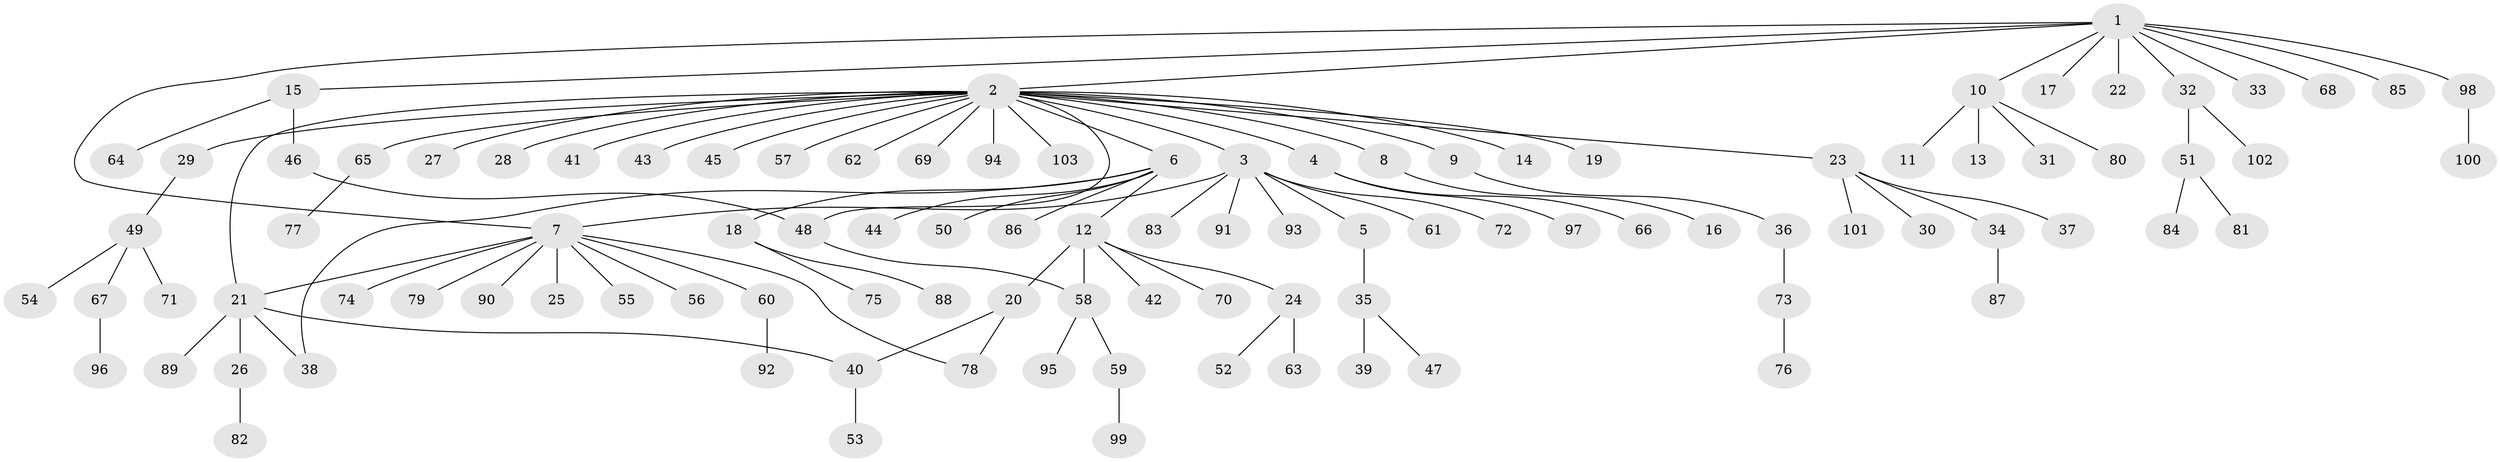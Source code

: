 // Generated by graph-tools (version 1.1) at 2025/47/03/09/25 04:47:08]
// undirected, 103 vertices, 109 edges
graph export_dot {
graph [start="1"]
  node [color=gray90,style=filled];
  1;
  2;
  3;
  4;
  5;
  6;
  7;
  8;
  9;
  10;
  11;
  12;
  13;
  14;
  15;
  16;
  17;
  18;
  19;
  20;
  21;
  22;
  23;
  24;
  25;
  26;
  27;
  28;
  29;
  30;
  31;
  32;
  33;
  34;
  35;
  36;
  37;
  38;
  39;
  40;
  41;
  42;
  43;
  44;
  45;
  46;
  47;
  48;
  49;
  50;
  51;
  52;
  53;
  54;
  55;
  56;
  57;
  58;
  59;
  60;
  61;
  62;
  63;
  64;
  65;
  66;
  67;
  68;
  69;
  70;
  71;
  72;
  73;
  74;
  75;
  76;
  77;
  78;
  79;
  80;
  81;
  82;
  83;
  84;
  85;
  86;
  87;
  88;
  89;
  90;
  91;
  92;
  93;
  94;
  95;
  96;
  97;
  98;
  99;
  100;
  101;
  102;
  103;
  1 -- 2;
  1 -- 7;
  1 -- 10;
  1 -- 15;
  1 -- 17;
  1 -- 22;
  1 -- 32;
  1 -- 33;
  1 -- 68;
  1 -- 85;
  1 -- 98;
  2 -- 3;
  2 -- 4;
  2 -- 6;
  2 -- 8;
  2 -- 9;
  2 -- 14;
  2 -- 19;
  2 -- 21;
  2 -- 23;
  2 -- 27;
  2 -- 28;
  2 -- 29;
  2 -- 41;
  2 -- 43;
  2 -- 45;
  2 -- 48;
  2 -- 57;
  2 -- 62;
  2 -- 65;
  2 -- 69;
  2 -- 94;
  2 -- 103;
  3 -- 5;
  3 -- 7;
  3 -- 61;
  3 -- 72;
  3 -- 83;
  3 -- 91;
  3 -- 93;
  4 -- 66;
  4 -- 97;
  5 -- 35;
  6 -- 12;
  6 -- 18;
  6 -- 38;
  6 -- 44;
  6 -- 50;
  6 -- 86;
  7 -- 21;
  7 -- 25;
  7 -- 55;
  7 -- 56;
  7 -- 60;
  7 -- 74;
  7 -- 78;
  7 -- 79;
  7 -- 90;
  8 -- 16;
  9 -- 36;
  10 -- 11;
  10 -- 13;
  10 -- 31;
  10 -- 80;
  12 -- 20;
  12 -- 24;
  12 -- 42;
  12 -- 58;
  12 -- 70;
  15 -- 46;
  15 -- 64;
  18 -- 75;
  18 -- 88;
  20 -- 40;
  20 -- 78;
  21 -- 26;
  21 -- 38;
  21 -- 40;
  21 -- 89;
  23 -- 30;
  23 -- 34;
  23 -- 37;
  23 -- 101;
  24 -- 52;
  24 -- 63;
  26 -- 82;
  29 -- 49;
  32 -- 51;
  32 -- 102;
  34 -- 87;
  35 -- 39;
  35 -- 47;
  36 -- 73;
  40 -- 53;
  46 -- 48;
  48 -- 58;
  49 -- 54;
  49 -- 67;
  49 -- 71;
  51 -- 81;
  51 -- 84;
  58 -- 59;
  58 -- 95;
  59 -- 99;
  60 -- 92;
  65 -- 77;
  67 -- 96;
  73 -- 76;
  98 -- 100;
}

